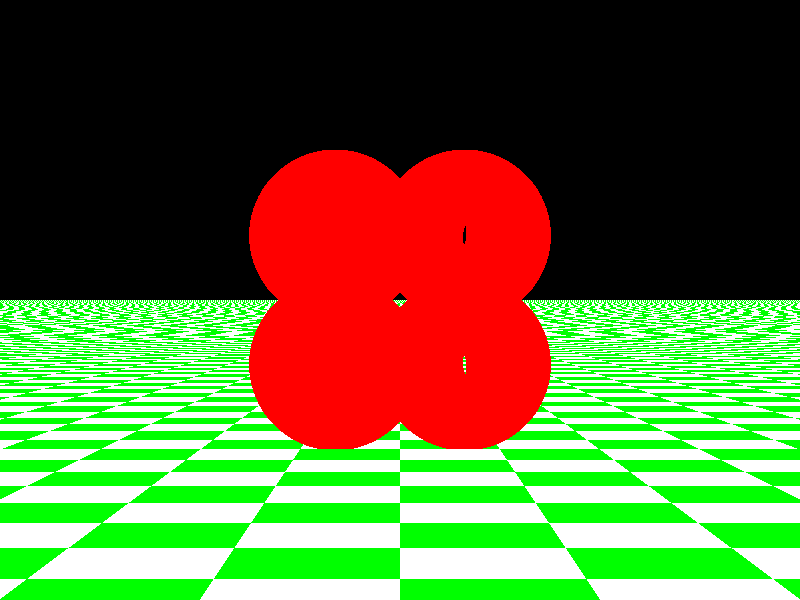 #include "colors.inc"

camera{
	location<0,0,-15>
	look_at<0,0,0>
	angle 30
}
light_source{
	<500,500,-1000>
	color White
}

plane{
	y, -1.5
	pigment{ checker Green White }
}

#declare lens_with_hole = difference{
	intersection{
		sphere{
			<0,0,0>, 1
			translate -0.5*x
		}
		sphere{
			<0,0,0>, 1
			translate 0.5*x
		}
		rotate 90*y 
	}
	cylinder{ 
		<0,0,-1>
		<0,0,1>, .35
		rotate 45*y
	}
}

merge{
	object{ lens_with_hole translate <-.65,.65,0> }
	object{ lens_with_hole translate <.65,.65,0> }
	object{ lens_with_hole translate <-.65,-.65,0> }
	object{ lens_with_hole translate <.65,-.65,0> }
	pigment{ Red filter .3 }
}

